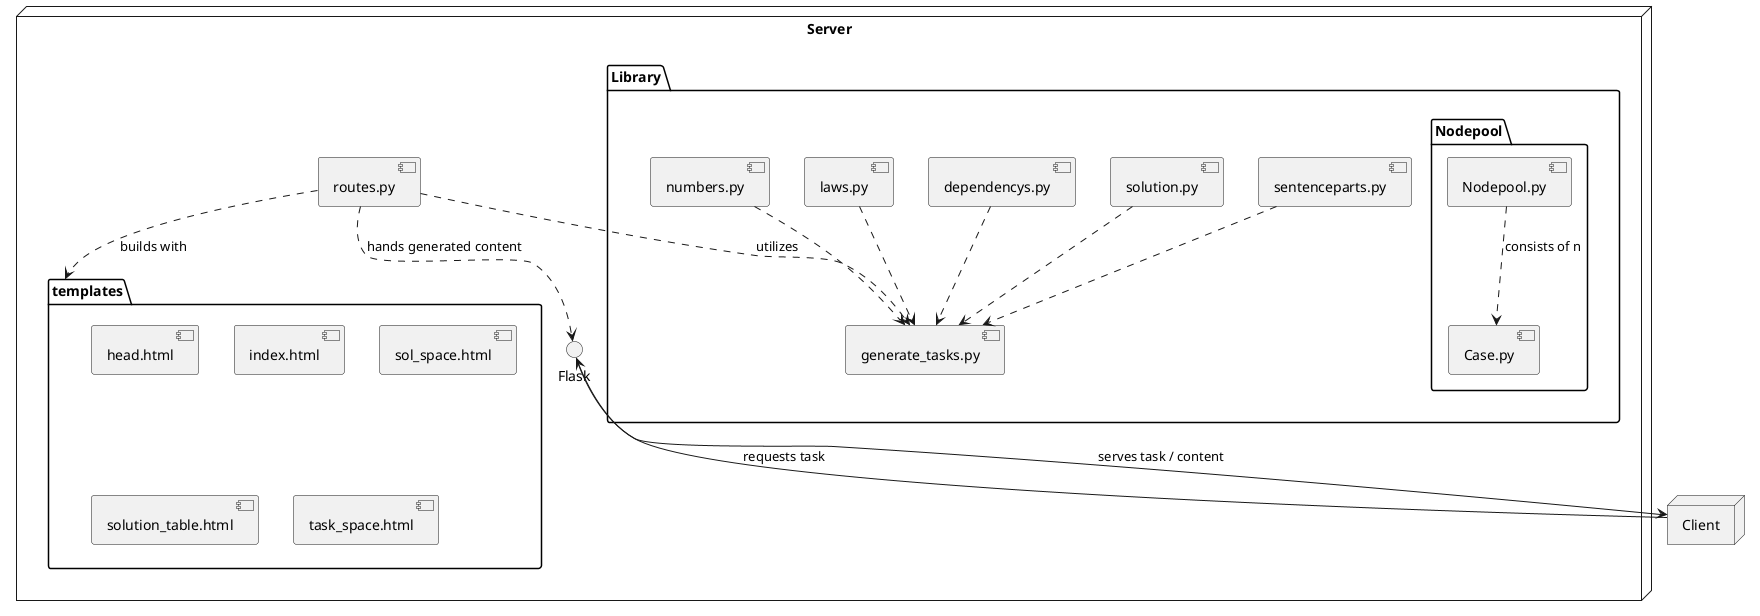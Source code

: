 @startuml Algorithm
node "Server" {

  package "Library" {
    package "Nodepool" {
      [Nodepool.py] ..> [Case.py] : consists of n
    }

    [dependencys.py] ..> [generate_tasks.py]
    [laws.py] ..> [generate_tasks.py]
    [numbers.py] ..> [generate_tasks.py]
    [sentenceparts.py] ..> [generate_tasks.py]
    [solution.py] ..> [generate_tasks.py]
  }

  package "templates" {
    [head.html]
    [index.html]
    [sol_space.html]
    [solution_table.html]
    [task_space.html]
  }

  [routes.py] ..> [generate_tasks.py] : utilizes
  [routes.py] ..> Flask : hands generated content
  [routes.py] ..> templates : builds with

  Library -[hidden]d-> templates
}

node "Client" {

}

Client -up-> Flask : requests task
Flask -down-> Client : serves task / content
@enduml
